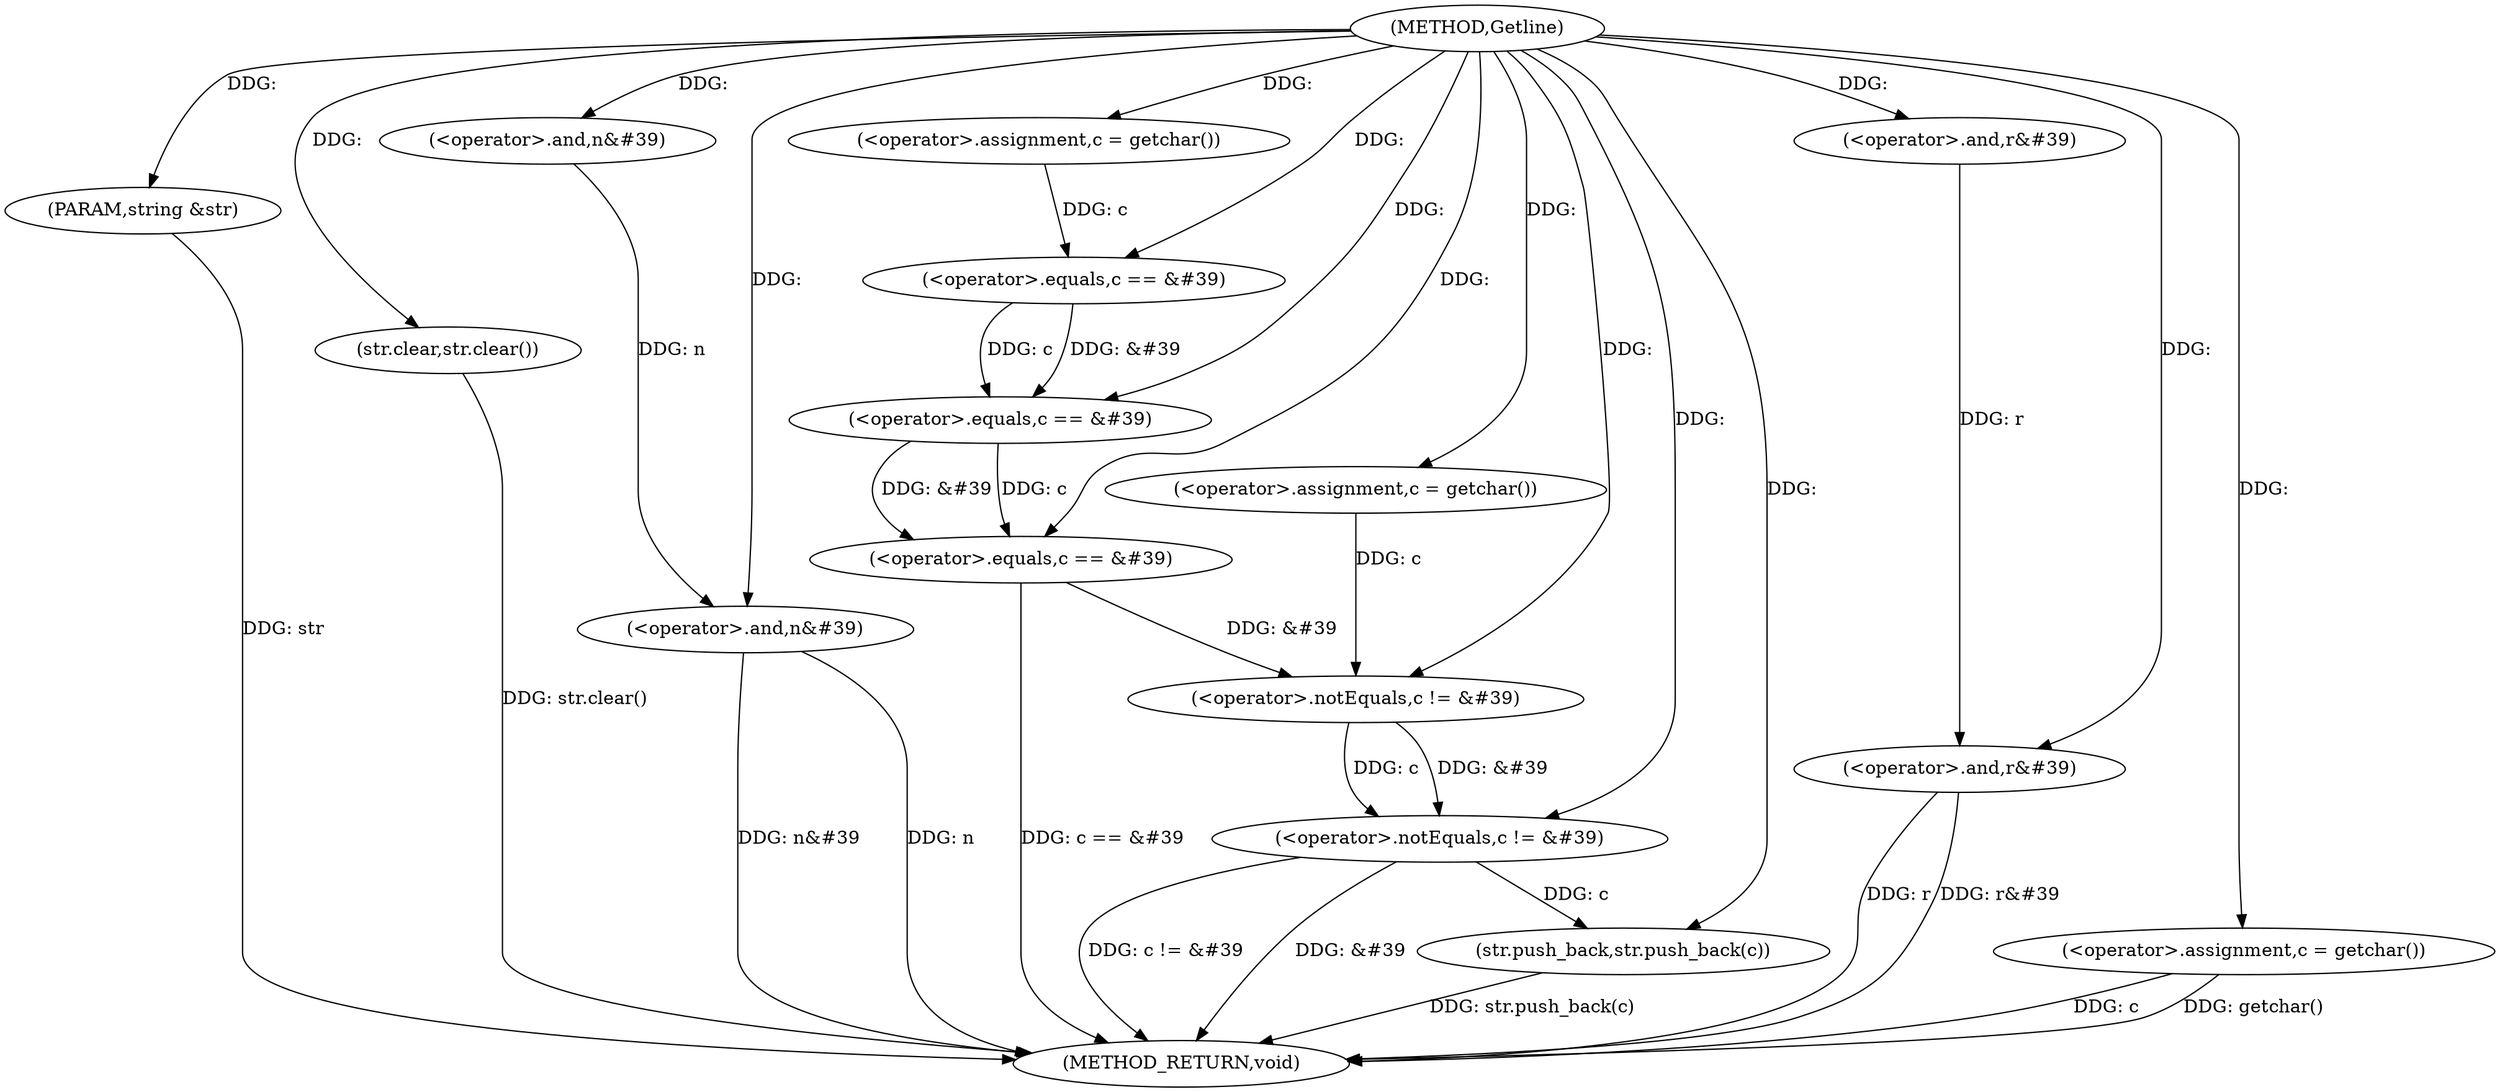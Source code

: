 digraph "Getline" {  
"1000852" [label = "(METHOD,Getline)" ]
"1000903" [label = "(METHOD_RETURN,void)" ]
"1000853" [label = "(PARAM,string &str)" ]
"1000855" [label = "(str.clear,str.clear())" ]
"1000857" [label = "(<operator>.assignment,c = getchar())" ]
"1000860" [label = "(<operator>.equals,c == &#39)" ]
"1000864" [label = "(<operator>.and,n&#39)" ]
"1000867" [label = "(<operator>.equals,c == &#39)" ]
"1000873" [label = "(<operator>.equals,c == &#39)" ]
"1000877" [label = "(<operator>.and,r&#39)" ]
"1000880" [label = "(<operator>.assignment,c = getchar())" ]
"1000883" [label = "(<operator>.notEquals,c != &#39)" ]
"1000887" [label = "(<operator>.and,n&#39)" ]
"1000890" [label = "(<operator>.notEquals,c != &#39)" ]
"1000894" [label = "(<operator>.and,r&#39)" ]
"1000898" [label = "(str.push_back,str.push_back(c))" ]
"1000900" [label = "(<operator>.assignment,c = getchar())" ]
  "1000853" -> "1000903"  [ label = "DDG: str"] 
  "1000855" -> "1000903"  [ label = "DDG: str.clear()"] 
  "1000873" -> "1000903"  [ label = "DDG: c == &#39"] 
  "1000887" -> "1000903"  [ label = "DDG: n"] 
  "1000887" -> "1000903"  [ label = "DDG: n&#39"] 
  "1000890" -> "1000903"  [ label = "DDG: &#39"] 
  "1000890" -> "1000903"  [ label = "DDG: c != &#39"] 
  "1000894" -> "1000903"  [ label = "DDG: r"] 
  "1000894" -> "1000903"  [ label = "DDG: r&#39"] 
  "1000898" -> "1000903"  [ label = "DDG: str.push_back(c)"] 
  "1000900" -> "1000903"  [ label = "DDG: c"] 
  "1000900" -> "1000903"  [ label = "DDG: getchar()"] 
  "1000852" -> "1000853"  [ label = "DDG: "] 
  "1000852" -> "1000855"  [ label = "DDG: "] 
  "1000852" -> "1000857"  [ label = "DDG: "] 
  "1000852" -> "1000880"  [ label = "DDG: "] 
  "1000857" -> "1000860"  [ label = "DDG: c"] 
  "1000852" -> "1000860"  [ label = "DDG: "] 
  "1000852" -> "1000864"  [ label = "DDG: "] 
  "1000860" -> "1000867"  [ label = "DDG: c"] 
  "1000852" -> "1000867"  [ label = "DDG: "] 
  "1000860" -> "1000867"  [ label = "DDG: &#39"] 
  "1000867" -> "1000873"  [ label = "DDG: c"] 
  "1000852" -> "1000873"  [ label = "DDG: "] 
  "1000867" -> "1000873"  [ label = "DDG: &#39"] 
  "1000852" -> "1000877"  [ label = "DDG: "] 
  "1000880" -> "1000883"  [ label = "DDG: c"] 
  "1000852" -> "1000883"  [ label = "DDG: "] 
  "1000873" -> "1000883"  [ label = "DDG: &#39"] 
  "1000864" -> "1000887"  [ label = "DDG: n"] 
  "1000852" -> "1000887"  [ label = "DDG: "] 
  "1000883" -> "1000890"  [ label = "DDG: c"] 
  "1000852" -> "1000890"  [ label = "DDG: "] 
  "1000883" -> "1000890"  [ label = "DDG: &#39"] 
  "1000877" -> "1000894"  [ label = "DDG: r"] 
  "1000852" -> "1000894"  [ label = "DDG: "] 
  "1000852" -> "1000900"  [ label = "DDG: "] 
  "1000890" -> "1000898"  [ label = "DDG: c"] 
  "1000852" -> "1000898"  [ label = "DDG: "] 
}
